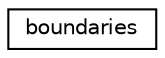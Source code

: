 digraph "Graphical Class Hierarchy"
{
 // LATEX_PDF_SIZE
  edge [fontname="Helvetica",fontsize="10",labelfontname="Helvetica",labelfontsize="10"];
  node [fontname="Helvetica",fontsize="10",shape=record];
  rankdir="LR";
  Node0 [label="boundaries",height=0.2,width=0.4,color="black", fillcolor="white", style="filled",URL="$structdetail_1_1dtoa__impl_1_1boundaries.html",tooltip=" "];
}
